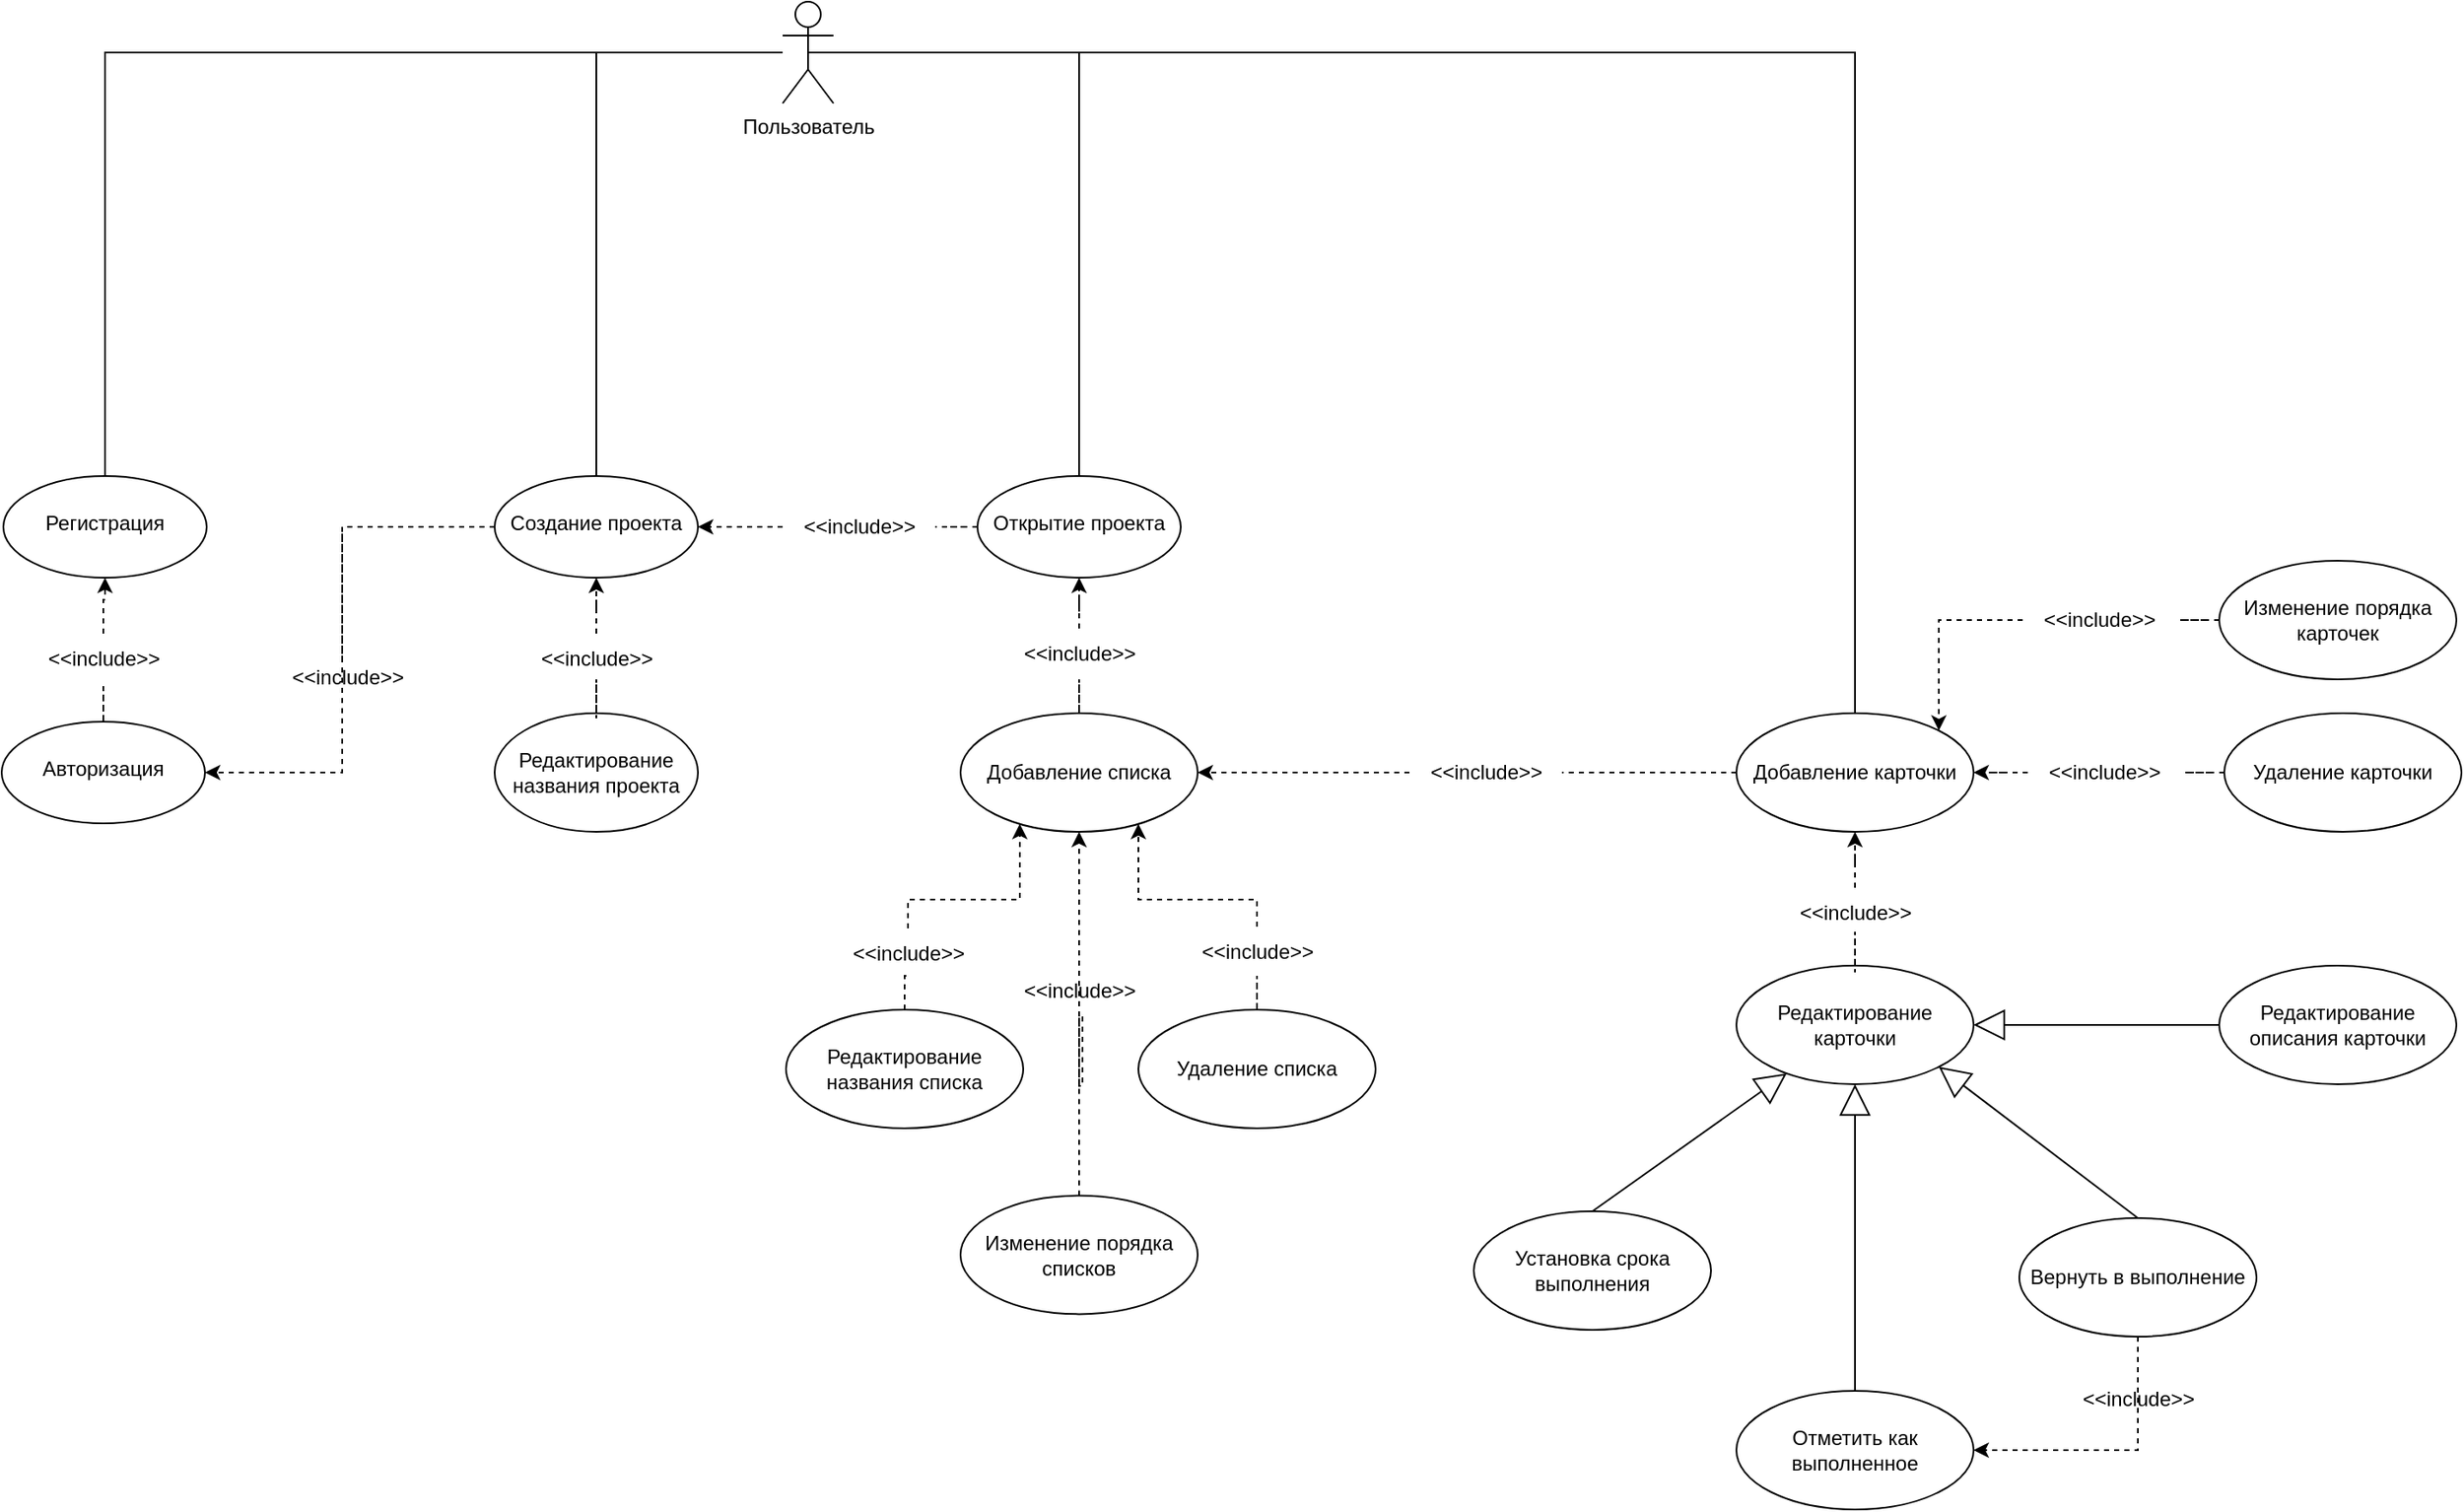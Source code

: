 <mxfile version="20.4.1" type="github">
  <diagram id="vnx01BLdU35tcmJjHunk" name="Страница 1">
    <mxGraphModel dx="4064" dy="1273" grid="1" gridSize="10" guides="1" tooltips="1" connect="1" arrows="1" fold="1" page="1" pageScale="1" pageWidth="827" pageHeight="1169" math="0" shadow="0">
      <root>
        <mxCell id="0" />
        <mxCell id="1" parent="0" />
        <mxCell id="O8QS6B6w0gNLtdAk0vZ7-5" value="" style="edgeStyle=orthogonalEdgeStyle;rounded=0;orthogonalLoop=1;jettySize=auto;html=1;endArrow=none;endFill=0;" parent="1" source="O8QS6B6w0gNLtdAk0vZ7-1" target="O8QS6B6w0gNLtdAk0vZ7-4" edge="1">
          <mxGeometry relative="1" as="geometry" />
        </mxCell>
        <mxCell id="O8QS6B6w0gNLtdAk0vZ7-9" value="" style="edgeStyle=orthogonalEdgeStyle;rounded=0;orthogonalLoop=1;jettySize=auto;html=1;endArrow=none;endFill=0;" parent="1" source="O8QS6B6w0gNLtdAk0vZ7-1" target="O8QS6B6w0gNLtdAk0vZ7-8" edge="1">
          <mxGeometry relative="1" as="geometry" />
        </mxCell>
        <mxCell id="O8QS6B6w0gNLtdAk0vZ7-17" value="" style="edgeStyle=orthogonalEdgeStyle;rounded=0;orthogonalLoop=1;jettySize=auto;html=1;endArrow=none;endFill=0;" parent="1" source="O8QS6B6w0gNLtdAk0vZ7-1" target="O8QS6B6w0gNLtdAk0vZ7-16" edge="1">
          <mxGeometry relative="1" as="geometry" />
        </mxCell>
        <mxCell id="O8QS6B6w0gNLtdAk0vZ7-1" value="Пользователь" style="shape=umlActor;verticalLabelPosition=bottom;verticalAlign=top;html=1;outlineConnect=0;" parent="1" vertex="1">
          <mxGeometry x="340" y="30" width="30" height="60" as="geometry" />
        </mxCell>
        <mxCell id="O8QS6B6w0gNLtdAk0vZ7-4" value="&lt;br&gt;Регистрация" style="ellipse;whiteSpace=wrap;html=1;verticalAlign=top;" parent="1" vertex="1">
          <mxGeometry x="-120" y="310" width="120" height="60" as="geometry" />
        </mxCell>
        <mxCell id="O8QS6B6w0gNLtdAk0vZ7-74" style="edgeStyle=orthogonalEdgeStyle;rounded=0;orthogonalLoop=1;jettySize=auto;html=1;dashed=1;startArrow=none;" parent="1" source="O8QS6B6w0gNLtdAk0vZ7-75" target="O8QS6B6w0gNLtdAk0vZ7-4" edge="1">
          <mxGeometry relative="1" as="geometry" />
        </mxCell>
        <mxCell id="O8QS6B6w0gNLtdAk0vZ7-6" value="&lt;br&gt;Авторизация" style="ellipse;whiteSpace=wrap;html=1;verticalAlign=top;" parent="1" vertex="1">
          <mxGeometry x="-121" y="455" width="120" height="60" as="geometry" />
        </mxCell>
        <mxCell id="O8QS6B6w0gNLtdAk0vZ7-120" style="edgeStyle=orthogonalEdgeStyle;rounded=0;orthogonalLoop=1;jettySize=auto;html=1;dashed=1;startArrow=none;" parent="1" source="O8QS6B6w0gNLtdAk0vZ7-121" target="O8QS6B6w0gNLtdAk0vZ7-6" edge="1">
          <mxGeometry relative="1" as="geometry">
            <Array as="points">
              <mxPoint x="80" y="340" />
              <mxPoint x="80" y="485" />
            </Array>
          </mxGeometry>
        </mxCell>
        <mxCell id="O8QS6B6w0gNLtdAk0vZ7-8" value="&lt;br&gt;Создание проекта" style="ellipse;whiteSpace=wrap;html=1;verticalAlign=top;" parent="1" vertex="1">
          <mxGeometry x="170" y="310" width="120" height="60" as="geometry" />
        </mxCell>
        <mxCell id="O8QS6B6w0gNLtdAk0vZ7-80" style="edgeStyle=orthogonalEdgeStyle;rounded=0;orthogonalLoop=1;jettySize=auto;html=1;dashed=1;startArrow=none;" parent="1" source="O8QS6B6w0gNLtdAk0vZ7-81" target="O8QS6B6w0gNLtdAk0vZ7-8" edge="1">
          <mxGeometry relative="1" as="geometry" />
        </mxCell>
        <mxCell id="O8QS6B6w0gNLtdAk0vZ7-10" value="&lt;br&gt;Редактирование названия проекта" style="ellipse;whiteSpace=wrap;html=1;verticalAlign=top;" parent="1" vertex="1">
          <mxGeometry x="170" y="450" width="120" height="70" as="geometry" />
        </mxCell>
        <mxCell id="O8QS6B6w0gNLtdAk0vZ7-29" style="edgeStyle=orthogonalEdgeStyle;rounded=0;orthogonalLoop=1;jettySize=auto;html=1;dashed=1;startArrow=none;" parent="1" source="O8QS6B6w0gNLtdAk0vZ7-30" target="O8QS6B6w0gNLtdAk0vZ7-8" edge="1">
          <mxGeometry relative="1" as="geometry">
            <mxPoint x="290" y="340" as="targetPoint" />
          </mxGeometry>
        </mxCell>
        <mxCell id="O8QS6B6w0gNLtdAk0vZ7-16" value="&lt;br&gt;Открытие проекта" style="ellipse;whiteSpace=wrap;html=1;verticalAlign=top;" parent="1" vertex="1">
          <mxGeometry x="455" y="310" width="120" height="60" as="geometry" />
        </mxCell>
        <mxCell id="O8QS6B6w0gNLtdAk0vZ7-21" style="edgeStyle=orthogonalEdgeStyle;rounded=0;orthogonalLoop=1;jettySize=auto;html=1;dashed=1;startArrow=none;" parent="1" source="O8QS6B6w0gNLtdAk0vZ7-22" target="O8QS6B6w0gNLtdAk0vZ7-16" edge="1">
          <mxGeometry relative="1" as="geometry" />
        </mxCell>
        <mxCell id="O8QS6B6w0gNLtdAk0vZ7-19" value="Добавление списка" style="ellipse;whiteSpace=wrap;html=1;" parent="1" vertex="1">
          <mxGeometry x="445" y="450" width="140" height="70" as="geometry" />
        </mxCell>
        <mxCell id="O8QS6B6w0gNLtdAk0vZ7-22" value="&amp;lt;&amp;lt;include&amp;gt;&amp;gt;" style="text;html=1;align=center;verticalAlign=middle;resizable=0;points=[];autosize=1;strokeColor=none;fillColor=none;" parent="1" vertex="1">
          <mxGeometry x="470" y="400" width="90" height="30" as="geometry" />
        </mxCell>
        <mxCell id="O8QS6B6w0gNLtdAk0vZ7-23" value="" style="edgeStyle=orthogonalEdgeStyle;rounded=0;orthogonalLoop=1;jettySize=auto;html=1;dashed=1;endArrow=none;" parent="1" source="O8QS6B6w0gNLtdAk0vZ7-19" target="O8QS6B6w0gNLtdAk0vZ7-22" edge="1">
          <mxGeometry relative="1" as="geometry">
            <mxPoint x="515" y="450" as="sourcePoint" />
            <mxPoint x="515" y="370" as="targetPoint" />
          </mxGeometry>
        </mxCell>
        <mxCell id="O8QS6B6w0gNLtdAk0vZ7-30" value="&amp;lt;&amp;lt;include&amp;gt;&amp;gt;" style="text;html=1;align=center;verticalAlign=middle;resizable=0;points=[];autosize=1;strokeColor=none;fillColor=none;spacing=0;" parent="1" vertex="1">
          <mxGeometry x="340" y="330" width="90" height="20" as="geometry" />
        </mxCell>
        <mxCell id="O8QS6B6w0gNLtdAk0vZ7-32" value="" style="edgeStyle=orthogonalEdgeStyle;rounded=0;orthogonalLoop=1;jettySize=auto;html=1;dashed=1;endArrow=none;" parent="1" source="O8QS6B6w0gNLtdAk0vZ7-16" target="O8QS6B6w0gNLtdAk0vZ7-30" edge="1">
          <mxGeometry relative="1" as="geometry">
            <mxPoint x="415" y="340" as="sourcePoint" />
            <mxPoint x="300" y="340" as="targetPoint" />
          </mxGeometry>
        </mxCell>
        <mxCell id="O8QS6B6w0gNLtdAk0vZ7-49" style="edgeStyle=orthogonalEdgeStyle;rounded=0;orthogonalLoop=1;jettySize=auto;html=1;dashed=1;startArrow=none;" parent="1" source="O8QS6B6w0gNLtdAk0vZ7-50" target="O8QS6B6w0gNLtdAk0vZ7-19" edge="1">
          <mxGeometry relative="1" as="geometry" />
        </mxCell>
        <mxCell id="O8QS6B6w0gNLtdAk0vZ7-38" value="Добавление карточки" style="ellipse;whiteSpace=wrap;html=1;" parent="1" vertex="1">
          <mxGeometry x="903" y="450" width="140" height="70" as="geometry" />
        </mxCell>
        <mxCell id="O8QS6B6w0gNLtdAk0vZ7-86" style="edgeStyle=orthogonalEdgeStyle;rounded=0;orthogonalLoop=1;jettySize=auto;html=1;dashed=1;startArrow=none;" parent="1" source="O8QS6B6w0gNLtdAk0vZ7-91" target="O8QS6B6w0gNLtdAk0vZ7-19" edge="1">
          <mxGeometry relative="1" as="geometry">
            <Array as="points">
              <mxPoint x="620" y="560" />
              <mxPoint x="550" y="560" />
            </Array>
          </mxGeometry>
        </mxCell>
        <mxCell id="O8QS6B6w0gNLtdAk0vZ7-39" value="Удаление списка" style="ellipse;whiteSpace=wrap;html=1;" parent="1" vertex="1">
          <mxGeometry x="550" y="625" width="140" height="70" as="geometry" />
        </mxCell>
        <mxCell id="O8QS6B6w0gNLtdAk0vZ7-85" style="edgeStyle=orthogonalEdgeStyle;rounded=0;orthogonalLoop=1;jettySize=auto;html=1;dashed=1;startArrow=none;" parent="1" source="O8QS6B6w0gNLtdAk0vZ7-87" target="O8QS6B6w0gNLtdAk0vZ7-19" edge="1">
          <mxGeometry relative="1" as="geometry">
            <Array as="points">
              <mxPoint x="414" y="560" />
              <mxPoint x="480" y="560" />
            </Array>
          </mxGeometry>
        </mxCell>
        <mxCell id="O8QS6B6w0gNLtdAk0vZ7-42" value="Редактирование названия списка" style="ellipse;whiteSpace=wrap;html=1;" parent="1" vertex="1">
          <mxGeometry x="342" y="625" width="140" height="70" as="geometry" />
        </mxCell>
        <mxCell id="O8QS6B6w0gNLtdAk0vZ7-48" value="" style="edgeStyle=orthogonalEdgeStyle;rounded=0;orthogonalLoop=1;jettySize=auto;html=1;exitX=0.5;exitY=0.5;exitDx=0;exitDy=0;exitPerimeter=0;endArrow=none;endFill=0;" parent="1" source="O8QS6B6w0gNLtdAk0vZ7-1" target="O8QS6B6w0gNLtdAk0vZ7-38" edge="1">
          <mxGeometry relative="1" as="geometry">
            <mxPoint x="380" y="70" as="sourcePoint" />
            <mxPoint x="525" y="320" as="targetPoint" />
          </mxGeometry>
        </mxCell>
        <mxCell id="O8QS6B6w0gNLtdAk0vZ7-51" value="" style="edgeStyle=orthogonalEdgeStyle;rounded=0;orthogonalLoop=1;jettySize=auto;html=1;dashed=1;endArrow=none;startArrow=none;" parent="1" source="O8QS6B6w0gNLtdAk0vZ7-50" edge="1">
          <mxGeometry relative="1" as="geometry">
            <mxPoint x="750" y="485" as="sourcePoint" />
            <mxPoint x="713" y="485.0" as="targetPoint" />
            <Array as="points">
              <mxPoint x="755" y="485" />
            </Array>
          </mxGeometry>
        </mxCell>
        <mxCell id="O8QS6B6w0gNLtdAk0vZ7-52" value="Установка срока выполнения" style="ellipse;whiteSpace=wrap;html=1;" parent="1" vertex="1">
          <mxGeometry x="748" y="744" width="140" height="70" as="geometry" />
        </mxCell>
        <mxCell id="O8QS6B6w0gNLtdAk0vZ7-63" value="Отметить как выполненное" style="ellipse;whiteSpace=wrap;html=1;" parent="1" vertex="1">
          <mxGeometry x="903" y="850" width="140" height="70" as="geometry" />
        </mxCell>
        <mxCell id="O8QS6B6w0gNLtdAk0vZ7-93" style="edgeStyle=orthogonalEdgeStyle;rounded=0;orthogonalLoop=1;jettySize=auto;html=1;dashed=1;startArrow=none;" parent="1" source="O8QS6B6w0gNLtdAk0vZ7-94" target="O8QS6B6w0gNLtdAk0vZ7-38" edge="1">
          <mxGeometry relative="1" as="geometry" />
        </mxCell>
        <mxCell id="O8QS6B6w0gNLtdAk0vZ7-66" value="Редактирование карточки" style="ellipse;whiteSpace=wrap;html=1;" parent="1" vertex="1">
          <mxGeometry x="903" y="599" width="140" height="70" as="geometry" />
        </mxCell>
        <mxCell id="O8QS6B6w0gNLtdAk0vZ7-75" value="&amp;lt;&amp;lt;include&amp;gt;&amp;gt;" style="text;html=1;align=center;verticalAlign=middle;resizable=0;points=[];autosize=1;strokeColor=none;fillColor=none;" parent="1" vertex="1">
          <mxGeometry x="-106" y="403" width="90" height="30" as="geometry" />
        </mxCell>
        <mxCell id="O8QS6B6w0gNLtdAk0vZ7-76" value="" style="edgeStyle=orthogonalEdgeStyle;rounded=0;orthogonalLoop=1;jettySize=auto;html=1;dashed=1;endArrow=none;" parent="1" source="O8QS6B6w0gNLtdAk0vZ7-6" target="O8QS6B6w0gNLtdAk0vZ7-75" edge="1">
          <mxGeometry relative="1" as="geometry">
            <mxPoint x="-61" y="455" as="sourcePoint" />
            <mxPoint x="-61" y="370" as="targetPoint" />
          </mxGeometry>
        </mxCell>
        <mxCell id="O8QS6B6w0gNLtdAk0vZ7-81" value="&amp;lt;&amp;lt;include&amp;gt;&amp;gt;" style="text;html=1;align=center;verticalAlign=middle;resizable=0;points=[];autosize=1;strokeColor=none;fillColor=none;" parent="1" vertex="1">
          <mxGeometry x="185" y="403" width="90" height="30" as="geometry" />
        </mxCell>
        <mxCell id="O8QS6B6w0gNLtdAk0vZ7-82" value="" style="edgeStyle=orthogonalEdgeStyle;rounded=0;orthogonalLoop=1;jettySize=auto;html=1;dashed=1;endArrow=none;" parent="1" source="O8QS6B6w0gNLtdAk0vZ7-10" target="O8QS6B6w0gNLtdAk0vZ7-81" edge="1">
          <mxGeometry relative="1" as="geometry">
            <mxPoint x="230" y="450" as="sourcePoint" />
            <mxPoint x="230" y="370" as="targetPoint" />
          </mxGeometry>
        </mxCell>
        <mxCell id="O8QS6B6w0gNLtdAk0vZ7-87" value="&amp;lt;&amp;lt;include&amp;gt;&amp;gt;" style="text;html=1;align=center;verticalAlign=middle;resizable=0;points=[];autosize=1;strokeColor=none;fillColor=none;" parent="1" vertex="1">
          <mxGeometry x="369" y="577" width="90" height="30" as="geometry" />
        </mxCell>
        <mxCell id="O8QS6B6w0gNLtdAk0vZ7-90" value="" style="edgeStyle=orthogonalEdgeStyle;rounded=0;orthogonalLoop=1;jettySize=auto;html=1;entryX=0.5;entryY=1;entryDx=0;entryDy=0;dashed=1;endArrow=none;" parent="1" source="O8QS6B6w0gNLtdAk0vZ7-42" target="O8QS6B6w0gNLtdAk0vZ7-87" edge="1">
          <mxGeometry relative="1" as="geometry">
            <mxPoint x="414" y="625" as="sourcePoint" />
            <mxPoint x="515" y="520" as="targetPoint" />
          </mxGeometry>
        </mxCell>
        <mxCell id="O8QS6B6w0gNLtdAk0vZ7-91" value="&amp;lt;&amp;lt;include&amp;gt;&amp;gt;" style="text;html=1;align=center;verticalAlign=middle;resizable=0;points=[];autosize=1;strokeColor=none;fillColor=none;" parent="1" vertex="1">
          <mxGeometry x="575" y="576" width="90" height="30" as="geometry" />
        </mxCell>
        <mxCell id="O8QS6B6w0gNLtdAk0vZ7-92" value="" style="edgeStyle=orthogonalEdgeStyle;rounded=0;orthogonalLoop=1;jettySize=auto;html=1;entryX=0.5;entryY=1;entryDx=0;entryDy=0;dashed=1;endArrow=none;" parent="1" source="O8QS6B6w0gNLtdAk0vZ7-39" target="O8QS6B6w0gNLtdAk0vZ7-91" edge="1">
          <mxGeometry relative="1" as="geometry">
            <mxPoint x="620" y="625" as="sourcePoint" />
            <mxPoint x="515" y="520" as="targetPoint" />
          </mxGeometry>
        </mxCell>
        <mxCell id="O8QS6B6w0gNLtdAk0vZ7-94" value="&amp;lt;&amp;lt;include&amp;gt;&amp;gt;" style="text;html=1;align=center;verticalAlign=middle;resizable=0;points=[];autosize=1;strokeColor=none;fillColor=none;" parent="1" vertex="1">
          <mxGeometry x="928" y="553" width="90" height="30" as="geometry" />
        </mxCell>
        <mxCell id="O8QS6B6w0gNLtdAk0vZ7-96" value="" style="edgeStyle=orthogonalEdgeStyle;rounded=0;orthogonalLoop=1;jettySize=auto;html=1;dashed=1;endArrow=none;" parent="1" source="O8QS6B6w0gNLtdAk0vZ7-66" target="O8QS6B6w0gNLtdAk0vZ7-94" edge="1">
          <mxGeometry relative="1" as="geometry">
            <mxPoint x="973" y="599" as="sourcePoint" />
            <mxPoint x="973" y="520" as="targetPoint" />
          </mxGeometry>
        </mxCell>
        <mxCell id="O8QS6B6w0gNLtdAk0vZ7-98" value="" style="endArrow=block;endSize=16;endFill=0;html=1;rounded=0;exitX=0.5;exitY=0;exitDx=0;exitDy=0;" parent="1" source="O8QS6B6w0gNLtdAk0vZ7-52" target="O8QS6B6w0gNLtdAk0vZ7-66" edge="1">
          <mxGeometry x="-0.118" y="39" width="160" relative="1" as="geometry">
            <mxPoint x="763" y="700" as="sourcePoint" />
            <mxPoint x="904.22" y="664.1" as="targetPoint" />
            <Array as="points" />
            <mxPoint as="offset" />
          </mxGeometry>
        </mxCell>
        <mxCell id="O8QS6B6w0gNLtdAk0vZ7-99" value="" style="endArrow=block;endSize=16;endFill=0;html=1;rounded=0;exitX=0.5;exitY=0;exitDx=0;exitDy=0;" parent="1" source="O8QS6B6w0gNLtdAk0vZ7-63" target="O8QS6B6w0gNLtdAk0vZ7-66" edge="1">
          <mxGeometry x="-0.118" y="39" width="160" relative="1" as="geometry">
            <mxPoint x="816" y="760.0" as="sourcePoint" />
            <mxPoint x="973" y="660" as="targetPoint" />
            <Array as="points" />
            <mxPoint as="offset" />
          </mxGeometry>
        </mxCell>
        <mxCell id="O8QS6B6w0gNLtdAk0vZ7-106" style="edgeStyle=orthogonalEdgeStyle;rounded=0;orthogonalLoop=1;jettySize=auto;html=1;entryX=1;entryY=0.5;entryDx=0;entryDy=0;dashed=1;exitX=0.5;exitY=1;exitDx=0;exitDy=0;" parent="1" source="O8QS6B6w0gNLtdAk0vZ7-100" target="O8QS6B6w0gNLtdAk0vZ7-63" edge="1">
          <mxGeometry relative="1" as="geometry">
            <Array as="points">
              <mxPoint x="1140" y="885" />
            </Array>
          </mxGeometry>
        </mxCell>
        <mxCell id="O8QS6B6w0gNLtdAk0vZ7-100" value="Вернуть в выполнение" style="ellipse;whiteSpace=wrap;html=1;" parent="1" vertex="1">
          <mxGeometry x="1070" y="748" width="140" height="70" as="geometry" />
        </mxCell>
        <mxCell id="O8QS6B6w0gNLtdAk0vZ7-103" value="&amp;lt;&amp;lt;include&amp;gt;&amp;gt;" style="text;html=1;align=center;verticalAlign=middle;resizable=0;points=[];autosize=1;strokeColor=none;fillColor=none;" parent="1" vertex="1">
          <mxGeometry x="1095" y="840" width="90" height="30" as="geometry" />
        </mxCell>
        <mxCell id="O8QS6B6w0gNLtdAk0vZ7-105" value="" style="endArrow=block;endSize=16;endFill=0;html=1;rounded=0;exitX=0.5;exitY=0;exitDx=0;exitDy=0;entryX=1;entryY=1;entryDx=0;entryDy=0;" parent="1" source="O8QS6B6w0gNLtdAk0vZ7-100" target="O8QS6B6w0gNLtdAk0vZ7-66" edge="1">
          <mxGeometry x="-0.118" y="39" width="160" relative="1" as="geometry">
            <mxPoint x="983" y="830" as="sourcePoint" />
            <mxPoint x="983" y="679" as="targetPoint" />
            <Array as="points" />
            <mxPoint as="offset" />
          </mxGeometry>
        </mxCell>
        <mxCell id="O8QS6B6w0gNLtdAk0vZ7-110" value="Редактирование описания карточки" style="ellipse;whiteSpace=wrap;html=1;" parent="1" vertex="1">
          <mxGeometry x="1188" y="599" width="140" height="70" as="geometry" />
        </mxCell>
        <mxCell id="O8QS6B6w0gNLtdAk0vZ7-112" value="" style="endArrow=block;endSize=16;endFill=0;html=1;rounded=0;exitX=0;exitY=0.5;exitDx=0;exitDy=0;entryX=1;entryY=0.5;entryDx=0;entryDy=0;" parent="1" source="O8QS6B6w0gNLtdAk0vZ7-110" target="O8QS6B6w0gNLtdAk0vZ7-66" edge="1">
          <mxGeometry x="-0.118" y="39" width="160" relative="1" as="geometry">
            <mxPoint x="1150" y="758" as="sourcePoint" />
            <mxPoint x="1033.05" y="668.469" as="targetPoint" />
            <Array as="points" />
            <mxPoint as="offset" />
          </mxGeometry>
        </mxCell>
        <mxCell id="O8QS6B6w0gNLtdAk0vZ7-116" style="edgeStyle=orthogonalEdgeStyle;rounded=0;orthogonalLoop=1;jettySize=auto;html=1;entryX=1;entryY=0.5;entryDx=0;entryDy=0;dashed=1;startArrow=none;" parent="1" source="O8QS6B6w0gNLtdAk0vZ7-117" target="O8QS6B6w0gNLtdAk0vZ7-38" edge="1">
          <mxGeometry relative="1" as="geometry" />
        </mxCell>
        <mxCell id="O8QS6B6w0gNLtdAk0vZ7-113" value="Удаление карточки" style="ellipse;whiteSpace=wrap;html=1;" parent="1" vertex="1">
          <mxGeometry x="1191" y="450" width="140" height="70" as="geometry" />
        </mxCell>
        <mxCell id="O8QS6B6w0gNLtdAk0vZ7-117" value="&amp;lt;&amp;lt;include&amp;gt;&amp;gt;" style="text;html=1;align=center;verticalAlign=middle;resizable=0;points=[];autosize=1;strokeColor=none;fillColor=none;" parent="1" vertex="1">
          <mxGeometry x="1075" y="470" width="90" height="30" as="geometry" />
        </mxCell>
        <mxCell id="O8QS6B6w0gNLtdAk0vZ7-118" value="" style="edgeStyle=orthogonalEdgeStyle;rounded=0;orthogonalLoop=1;jettySize=auto;html=1;entryX=1;entryY=0.5;entryDx=0;entryDy=0;dashed=1;endArrow=none;" parent="1" source="O8QS6B6w0gNLtdAk0vZ7-113" target="O8QS6B6w0gNLtdAk0vZ7-117" edge="1">
          <mxGeometry relative="1" as="geometry">
            <mxPoint x="1191.0" y="485" as="sourcePoint" />
            <mxPoint x="1043" y="485" as="targetPoint" />
          </mxGeometry>
        </mxCell>
        <mxCell id="O8QS6B6w0gNLtdAk0vZ7-50" value="&amp;lt;&amp;lt;include&amp;gt;&amp;gt;" style="text;html=1;align=center;verticalAlign=middle;resizable=0;points=[];autosize=1;strokeColor=none;fillColor=none;" parent="1" vertex="1">
          <mxGeometry x="710" y="470" width="90" height="30" as="geometry" />
        </mxCell>
        <mxCell id="O8QS6B6w0gNLtdAk0vZ7-119" value="" style="edgeStyle=orthogonalEdgeStyle;rounded=0;orthogonalLoop=1;jettySize=auto;html=1;dashed=1;endArrow=none;" parent="1" source="O8QS6B6w0gNLtdAk0vZ7-38" target="O8QS6B6w0gNLtdAk0vZ7-50" edge="1">
          <mxGeometry relative="1" as="geometry">
            <mxPoint x="903" y="485.0" as="sourcePoint" />
            <mxPoint x="713" y="485.0" as="targetPoint" />
          </mxGeometry>
        </mxCell>
        <mxCell id="O8QS6B6w0gNLtdAk0vZ7-121" value="&amp;lt;&amp;lt;include&amp;gt;&amp;gt;" style="text;html=1;align=center;verticalAlign=middle;resizable=0;points=[];autosize=1;strokeColor=none;fillColor=none;spacing=0;" parent="1" vertex="1">
          <mxGeometry x="38" y="419" width="90" height="20" as="geometry" />
        </mxCell>
        <mxCell id="O8QS6B6w0gNLtdAk0vZ7-123" value="" style="edgeStyle=orthogonalEdgeStyle;rounded=0;orthogonalLoop=1;jettySize=auto;html=1;dashed=1;endArrow=none;" parent="1" source="O8QS6B6w0gNLtdAk0vZ7-8" target="O8QS6B6w0gNLtdAk0vZ7-121" edge="1">
          <mxGeometry relative="1" as="geometry">
            <mxPoint x="170.0" y="340.0" as="sourcePoint" />
            <mxPoint x="-1.0" y="485.0" as="targetPoint" />
            <Array as="points">
              <mxPoint x="80" y="340" />
            </Array>
          </mxGeometry>
        </mxCell>
        <mxCell id="OyQwpKe1g8EEjmY4uMSv-2" style="edgeStyle=orthogonalEdgeStyle;rounded=0;orthogonalLoop=1;jettySize=auto;html=1;dashed=1;startArrow=none;entryX=0.5;entryY=1;entryDx=0;entryDy=0;" edge="1" parent="1" source="OyQwpKe1g8EEjmY4uMSv-4" target="O8QS6B6w0gNLtdAk0vZ7-19">
          <mxGeometry relative="1" as="geometry">
            <Array as="points">
              <mxPoint x="517" y="670" />
              <mxPoint x="515" y="670" />
            </Array>
            <mxPoint x="583" y="625.001" as="targetPoint" />
          </mxGeometry>
        </mxCell>
        <mxCell id="OyQwpKe1g8EEjmY4uMSv-3" value="Изменение порядка списков" style="ellipse;whiteSpace=wrap;html=1;" vertex="1" parent="1">
          <mxGeometry x="445" y="734.69" width="140" height="70" as="geometry" />
        </mxCell>
        <mxCell id="OyQwpKe1g8EEjmY4uMSv-4" value="&amp;lt;&amp;lt;include&amp;gt;&amp;gt;" style="text;html=1;align=center;verticalAlign=middle;resizable=0;points=[];autosize=1;strokeColor=none;fillColor=none;" vertex="1" parent="1">
          <mxGeometry x="470" y="599" width="90" height="30" as="geometry" />
        </mxCell>
        <mxCell id="OyQwpKe1g8EEjmY4uMSv-5" value="" style="edgeStyle=orthogonalEdgeStyle;rounded=0;orthogonalLoop=1;jettySize=auto;html=1;entryX=0.5;entryY=1;entryDx=0;entryDy=0;dashed=1;endArrow=none;" edge="1" parent="1" source="OyQwpKe1g8EEjmY4uMSv-3" target="OyQwpKe1g8EEjmY4uMSv-4">
          <mxGeometry relative="1" as="geometry">
            <mxPoint x="517" y="734.69" as="sourcePoint" />
            <mxPoint x="618" y="629.69" as="targetPoint" />
          </mxGeometry>
        </mxCell>
        <mxCell id="OyQwpKe1g8EEjmY4uMSv-6" style="edgeStyle=orthogonalEdgeStyle;rounded=0;orthogonalLoop=1;jettySize=auto;html=1;entryX=1;entryY=0;entryDx=0;entryDy=0;dashed=1;startArrow=none;" edge="1" parent="1" source="OyQwpKe1g8EEjmY4uMSv-8" target="O8QS6B6w0gNLtdAk0vZ7-38">
          <mxGeometry relative="1" as="geometry">
            <mxPoint x="1053.0" y="395" as="targetPoint" />
          </mxGeometry>
        </mxCell>
        <mxCell id="OyQwpKe1g8EEjmY4uMSv-7" value="Изменение порядка карточек" style="ellipse;whiteSpace=wrap;html=1;" vertex="1" parent="1">
          <mxGeometry x="1188" y="360" width="140" height="70" as="geometry" />
        </mxCell>
        <mxCell id="OyQwpKe1g8EEjmY4uMSv-8" value="&amp;lt;&amp;lt;include&amp;gt;&amp;gt;" style="text;html=1;align=center;verticalAlign=middle;resizable=0;points=[];autosize=1;strokeColor=none;fillColor=none;" vertex="1" parent="1">
          <mxGeometry x="1072" y="380" width="90" height="30" as="geometry" />
        </mxCell>
        <mxCell id="OyQwpKe1g8EEjmY4uMSv-9" value="" style="edgeStyle=orthogonalEdgeStyle;rounded=0;orthogonalLoop=1;jettySize=auto;html=1;entryX=1;entryY=0.5;entryDx=0;entryDy=0;dashed=1;endArrow=none;" edge="1" parent="1" source="OyQwpKe1g8EEjmY4uMSv-7" target="OyQwpKe1g8EEjmY4uMSv-8">
          <mxGeometry relative="1" as="geometry">
            <mxPoint x="1201.0" y="395" as="sourcePoint" />
            <mxPoint x="1053" y="395" as="targetPoint" />
          </mxGeometry>
        </mxCell>
      </root>
    </mxGraphModel>
  </diagram>
</mxfile>
